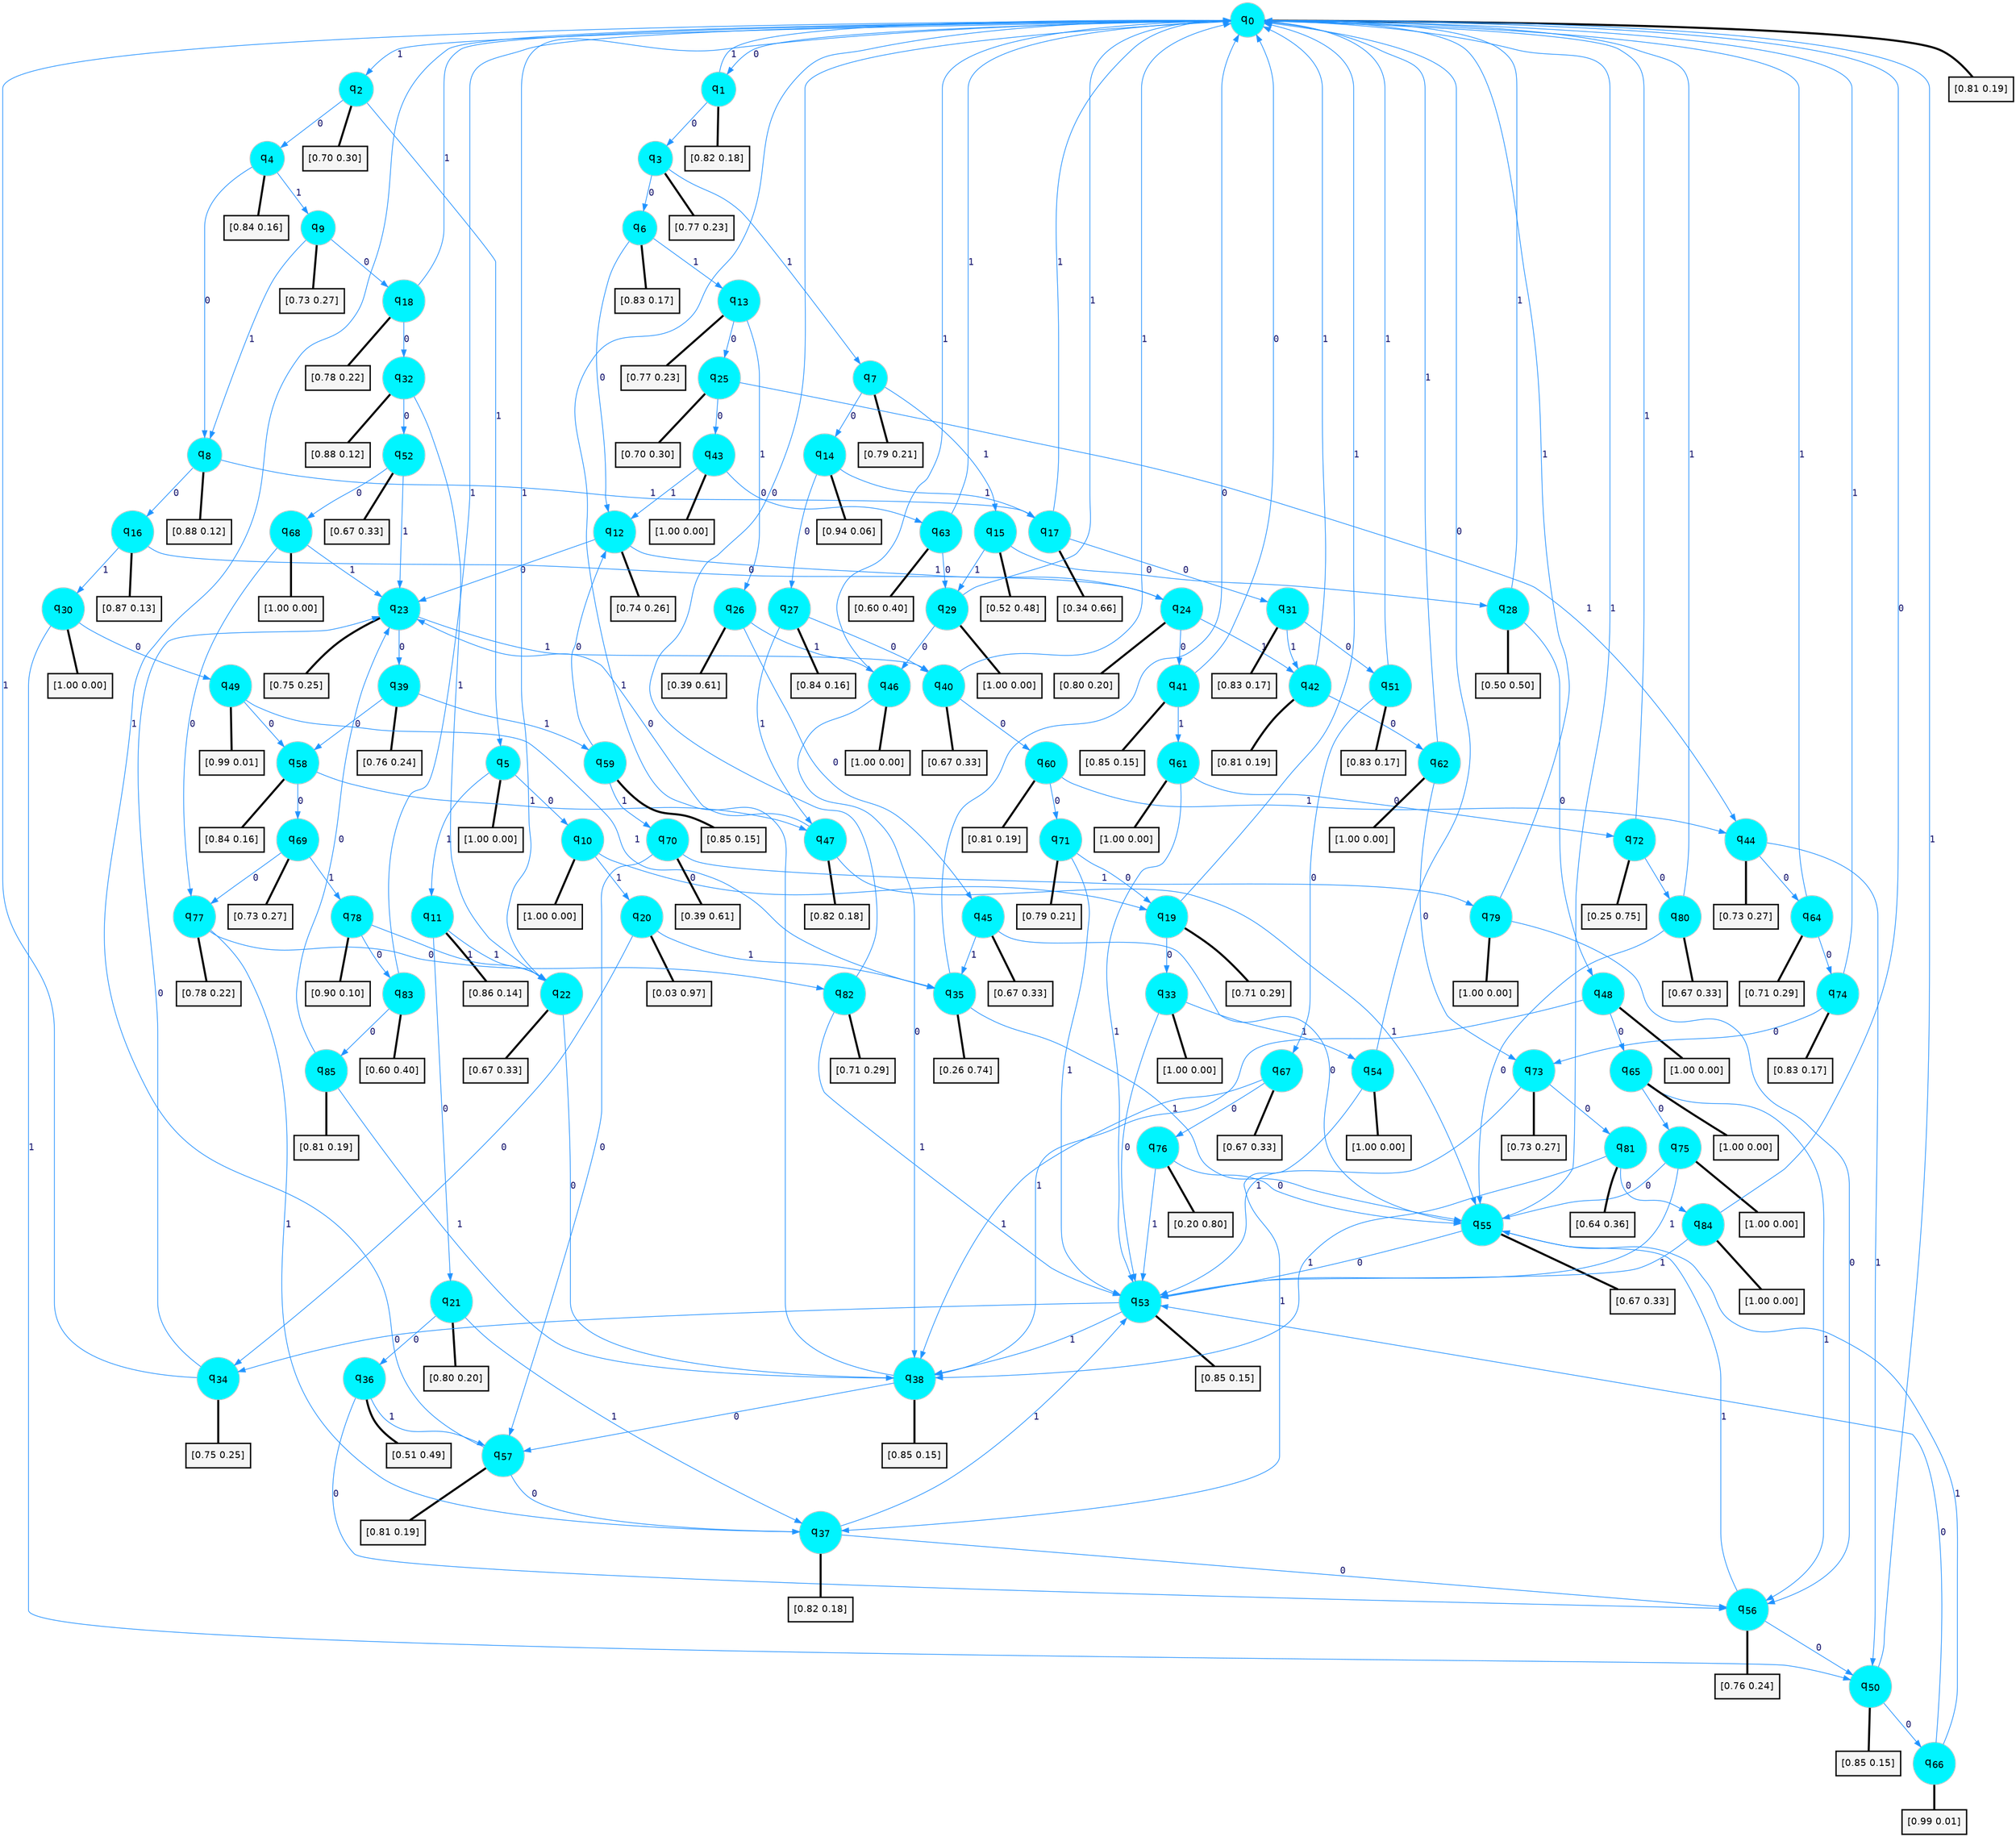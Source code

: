 digraph G {
graph [
bgcolor=transparent, dpi=300, rankdir=TD, size="40,25"];
node [
color=gray, fillcolor=turquoise1, fontcolor=black, fontname=Helvetica, fontsize=16, fontweight=bold, shape=circle, style=filled];
edge [
arrowsize=1, color=dodgerblue1, fontcolor=midnightblue, fontname=courier, fontweight=bold, penwidth=1, style=solid, weight=20];
0[label=<q<SUB>0</SUB>>];
1[label=<q<SUB>1</SUB>>];
2[label=<q<SUB>2</SUB>>];
3[label=<q<SUB>3</SUB>>];
4[label=<q<SUB>4</SUB>>];
5[label=<q<SUB>5</SUB>>];
6[label=<q<SUB>6</SUB>>];
7[label=<q<SUB>7</SUB>>];
8[label=<q<SUB>8</SUB>>];
9[label=<q<SUB>9</SUB>>];
10[label=<q<SUB>10</SUB>>];
11[label=<q<SUB>11</SUB>>];
12[label=<q<SUB>12</SUB>>];
13[label=<q<SUB>13</SUB>>];
14[label=<q<SUB>14</SUB>>];
15[label=<q<SUB>15</SUB>>];
16[label=<q<SUB>16</SUB>>];
17[label=<q<SUB>17</SUB>>];
18[label=<q<SUB>18</SUB>>];
19[label=<q<SUB>19</SUB>>];
20[label=<q<SUB>20</SUB>>];
21[label=<q<SUB>21</SUB>>];
22[label=<q<SUB>22</SUB>>];
23[label=<q<SUB>23</SUB>>];
24[label=<q<SUB>24</SUB>>];
25[label=<q<SUB>25</SUB>>];
26[label=<q<SUB>26</SUB>>];
27[label=<q<SUB>27</SUB>>];
28[label=<q<SUB>28</SUB>>];
29[label=<q<SUB>29</SUB>>];
30[label=<q<SUB>30</SUB>>];
31[label=<q<SUB>31</SUB>>];
32[label=<q<SUB>32</SUB>>];
33[label=<q<SUB>33</SUB>>];
34[label=<q<SUB>34</SUB>>];
35[label=<q<SUB>35</SUB>>];
36[label=<q<SUB>36</SUB>>];
37[label=<q<SUB>37</SUB>>];
38[label=<q<SUB>38</SUB>>];
39[label=<q<SUB>39</SUB>>];
40[label=<q<SUB>40</SUB>>];
41[label=<q<SUB>41</SUB>>];
42[label=<q<SUB>42</SUB>>];
43[label=<q<SUB>43</SUB>>];
44[label=<q<SUB>44</SUB>>];
45[label=<q<SUB>45</SUB>>];
46[label=<q<SUB>46</SUB>>];
47[label=<q<SUB>47</SUB>>];
48[label=<q<SUB>48</SUB>>];
49[label=<q<SUB>49</SUB>>];
50[label=<q<SUB>50</SUB>>];
51[label=<q<SUB>51</SUB>>];
52[label=<q<SUB>52</SUB>>];
53[label=<q<SUB>53</SUB>>];
54[label=<q<SUB>54</SUB>>];
55[label=<q<SUB>55</SUB>>];
56[label=<q<SUB>56</SUB>>];
57[label=<q<SUB>57</SUB>>];
58[label=<q<SUB>58</SUB>>];
59[label=<q<SUB>59</SUB>>];
60[label=<q<SUB>60</SUB>>];
61[label=<q<SUB>61</SUB>>];
62[label=<q<SUB>62</SUB>>];
63[label=<q<SUB>63</SUB>>];
64[label=<q<SUB>64</SUB>>];
65[label=<q<SUB>65</SUB>>];
66[label=<q<SUB>66</SUB>>];
67[label=<q<SUB>67</SUB>>];
68[label=<q<SUB>68</SUB>>];
69[label=<q<SUB>69</SUB>>];
70[label=<q<SUB>70</SUB>>];
71[label=<q<SUB>71</SUB>>];
72[label=<q<SUB>72</SUB>>];
73[label=<q<SUB>73</SUB>>];
74[label=<q<SUB>74</SUB>>];
75[label=<q<SUB>75</SUB>>];
76[label=<q<SUB>76</SUB>>];
77[label=<q<SUB>77</SUB>>];
78[label=<q<SUB>78</SUB>>];
79[label=<q<SUB>79</SUB>>];
80[label=<q<SUB>80</SUB>>];
81[label=<q<SUB>81</SUB>>];
82[label=<q<SUB>82</SUB>>];
83[label=<q<SUB>83</SUB>>];
84[label=<q<SUB>84</SUB>>];
85[label=<q<SUB>85</SUB>>];
86[label="[0.81 0.19]", shape=box,fontcolor=black, fontname=Helvetica, fontsize=14, penwidth=2, fillcolor=whitesmoke,color=black];
87[label="[0.82 0.18]", shape=box,fontcolor=black, fontname=Helvetica, fontsize=14, penwidth=2, fillcolor=whitesmoke,color=black];
88[label="[0.70 0.30]", shape=box,fontcolor=black, fontname=Helvetica, fontsize=14, penwidth=2, fillcolor=whitesmoke,color=black];
89[label="[0.77 0.23]", shape=box,fontcolor=black, fontname=Helvetica, fontsize=14, penwidth=2, fillcolor=whitesmoke,color=black];
90[label="[0.84 0.16]", shape=box,fontcolor=black, fontname=Helvetica, fontsize=14, penwidth=2, fillcolor=whitesmoke,color=black];
91[label="[1.00 0.00]", shape=box,fontcolor=black, fontname=Helvetica, fontsize=14, penwidth=2, fillcolor=whitesmoke,color=black];
92[label="[0.83 0.17]", shape=box,fontcolor=black, fontname=Helvetica, fontsize=14, penwidth=2, fillcolor=whitesmoke,color=black];
93[label="[0.79 0.21]", shape=box,fontcolor=black, fontname=Helvetica, fontsize=14, penwidth=2, fillcolor=whitesmoke,color=black];
94[label="[0.88 0.12]", shape=box,fontcolor=black, fontname=Helvetica, fontsize=14, penwidth=2, fillcolor=whitesmoke,color=black];
95[label="[0.73 0.27]", shape=box,fontcolor=black, fontname=Helvetica, fontsize=14, penwidth=2, fillcolor=whitesmoke,color=black];
96[label="[1.00 0.00]", shape=box,fontcolor=black, fontname=Helvetica, fontsize=14, penwidth=2, fillcolor=whitesmoke,color=black];
97[label="[0.86 0.14]", shape=box,fontcolor=black, fontname=Helvetica, fontsize=14, penwidth=2, fillcolor=whitesmoke,color=black];
98[label="[0.74 0.26]", shape=box,fontcolor=black, fontname=Helvetica, fontsize=14, penwidth=2, fillcolor=whitesmoke,color=black];
99[label="[0.77 0.23]", shape=box,fontcolor=black, fontname=Helvetica, fontsize=14, penwidth=2, fillcolor=whitesmoke,color=black];
100[label="[0.94 0.06]", shape=box,fontcolor=black, fontname=Helvetica, fontsize=14, penwidth=2, fillcolor=whitesmoke,color=black];
101[label="[0.52 0.48]", shape=box,fontcolor=black, fontname=Helvetica, fontsize=14, penwidth=2, fillcolor=whitesmoke,color=black];
102[label="[0.87 0.13]", shape=box,fontcolor=black, fontname=Helvetica, fontsize=14, penwidth=2, fillcolor=whitesmoke,color=black];
103[label="[0.34 0.66]", shape=box,fontcolor=black, fontname=Helvetica, fontsize=14, penwidth=2, fillcolor=whitesmoke,color=black];
104[label="[0.78 0.22]", shape=box,fontcolor=black, fontname=Helvetica, fontsize=14, penwidth=2, fillcolor=whitesmoke,color=black];
105[label="[0.71 0.29]", shape=box,fontcolor=black, fontname=Helvetica, fontsize=14, penwidth=2, fillcolor=whitesmoke,color=black];
106[label="[0.03 0.97]", shape=box,fontcolor=black, fontname=Helvetica, fontsize=14, penwidth=2, fillcolor=whitesmoke,color=black];
107[label="[0.80 0.20]", shape=box,fontcolor=black, fontname=Helvetica, fontsize=14, penwidth=2, fillcolor=whitesmoke,color=black];
108[label="[0.67 0.33]", shape=box,fontcolor=black, fontname=Helvetica, fontsize=14, penwidth=2, fillcolor=whitesmoke,color=black];
109[label="[0.75 0.25]", shape=box,fontcolor=black, fontname=Helvetica, fontsize=14, penwidth=2, fillcolor=whitesmoke,color=black];
110[label="[0.80 0.20]", shape=box,fontcolor=black, fontname=Helvetica, fontsize=14, penwidth=2, fillcolor=whitesmoke,color=black];
111[label="[0.70 0.30]", shape=box,fontcolor=black, fontname=Helvetica, fontsize=14, penwidth=2, fillcolor=whitesmoke,color=black];
112[label="[0.39 0.61]", shape=box,fontcolor=black, fontname=Helvetica, fontsize=14, penwidth=2, fillcolor=whitesmoke,color=black];
113[label="[0.84 0.16]", shape=box,fontcolor=black, fontname=Helvetica, fontsize=14, penwidth=2, fillcolor=whitesmoke,color=black];
114[label="[0.50 0.50]", shape=box,fontcolor=black, fontname=Helvetica, fontsize=14, penwidth=2, fillcolor=whitesmoke,color=black];
115[label="[1.00 0.00]", shape=box,fontcolor=black, fontname=Helvetica, fontsize=14, penwidth=2, fillcolor=whitesmoke,color=black];
116[label="[1.00 0.00]", shape=box,fontcolor=black, fontname=Helvetica, fontsize=14, penwidth=2, fillcolor=whitesmoke,color=black];
117[label="[0.83 0.17]", shape=box,fontcolor=black, fontname=Helvetica, fontsize=14, penwidth=2, fillcolor=whitesmoke,color=black];
118[label="[0.88 0.12]", shape=box,fontcolor=black, fontname=Helvetica, fontsize=14, penwidth=2, fillcolor=whitesmoke,color=black];
119[label="[1.00 0.00]", shape=box,fontcolor=black, fontname=Helvetica, fontsize=14, penwidth=2, fillcolor=whitesmoke,color=black];
120[label="[0.75 0.25]", shape=box,fontcolor=black, fontname=Helvetica, fontsize=14, penwidth=2, fillcolor=whitesmoke,color=black];
121[label="[0.26 0.74]", shape=box,fontcolor=black, fontname=Helvetica, fontsize=14, penwidth=2, fillcolor=whitesmoke,color=black];
122[label="[0.51 0.49]", shape=box,fontcolor=black, fontname=Helvetica, fontsize=14, penwidth=2, fillcolor=whitesmoke,color=black];
123[label="[0.82 0.18]", shape=box,fontcolor=black, fontname=Helvetica, fontsize=14, penwidth=2, fillcolor=whitesmoke,color=black];
124[label="[0.85 0.15]", shape=box,fontcolor=black, fontname=Helvetica, fontsize=14, penwidth=2, fillcolor=whitesmoke,color=black];
125[label="[0.76 0.24]", shape=box,fontcolor=black, fontname=Helvetica, fontsize=14, penwidth=2, fillcolor=whitesmoke,color=black];
126[label="[0.67 0.33]", shape=box,fontcolor=black, fontname=Helvetica, fontsize=14, penwidth=2, fillcolor=whitesmoke,color=black];
127[label="[0.85 0.15]", shape=box,fontcolor=black, fontname=Helvetica, fontsize=14, penwidth=2, fillcolor=whitesmoke,color=black];
128[label="[0.81 0.19]", shape=box,fontcolor=black, fontname=Helvetica, fontsize=14, penwidth=2, fillcolor=whitesmoke,color=black];
129[label="[1.00 0.00]", shape=box,fontcolor=black, fontname=Helvetica, fontsize=14, penwidth=2, fillcolor=whitesmoke,color=black];
130[label="[0.73 0.27]", shape=box,fontcolor=black, fontname=Helvetica, fontsize=14, penwidth=2, fillcolor=whitesmoke,color=black];
131[label="[0.67 0.33]", shape=box,fontcolor=black, fontname=Helvetica, fontsize=14, penwidth=2, fillcolor=whitesmoke,color=black];
132[label="[1.00 0.00]", shape=box,fontcolor=black, fontname=Helvetica, fontsize=14, penwidth=2, fillcolor=whitesmoke,color=black];
133[label="[0.82 0.18]", shape=box,fontcolor=black, fontname=Helvetica, fontsize=14, penwidth=2, fillcolor=whitesmoke,color=black];
134[label="[1.00 0.00]", shape=box,fontcolor=black, fontname=Helvetica, fontsize=14, penwidth=2, fillcolor=whitesmoke,color=black];
135[label="[0.99 0.01]", shape=box,fontcolor=black, fontname=Helvetica, fontsize=14, penwidth=2, fillcolor=whitesmoke,color=black];
136[label="[0.85 0.15]", shape=box,fontcolor=black, fontname=Helvetica, fontsize=14, penwidth=2, fillcolor=whitesmoke,color=black];
137[label="[0.83 0.17]", shape=box,fontcolor=black, fontname=Helvetica, fontsize=14, penwidth=2, fillcolor=whitesmoke,color=black];
138[label="[0.67 0.33]", shape=box,fontcolor=black, fontname=Helvetica, fontsize=14, penwidth=2, fillcolor=whitesmoke,color=black];
139[label="[0.85 0.15]", shape=box,fontcolor=black, fontname=Helvetica, fontsize=14, penwidth=2, fillcolor=whitesmoke,color=black];
140[label="[1.00 0.00]", shape=box,fontcolor=black, fontname=Helvetica, fontsize=14, penwidth=2, fillcolor=whitesmoke,color=black];
141[label="[0.67 0.33]", shape=box,fontcolor=black, fontname=Helvetica, fontsize=14, penwidth=2, fillcolor=whitesmoke,color=black];
142[label="[0.76 0.24]", shape=box,fontcolor=black, fontname=Helvetica, fontsize=14, penwidth=2, fillcolor=whitesmoke,color=black];
143[label="[0.81 0.19]", shape=box,fontcolor=black, fontname=Helvetica, fontsize=14, penwidth=2, fillcolor=whitesmoke,color=black];
144[label="[0.84 0.16]", shape=box,fontcolor=black, fontname=Helvetica, fontsize=14, penwidth=2, fillcolor=whitesmoke,color=black];
145[label="[0.85 0.15]", shape=box,fontcolor=black, fontname=Helvetica, fontsize=14, penwidth=2, fillcolor=whitesmoke,color=black];
146[label="[0.81 0.19]", shape=box,fontcolor=black, fontname=Helvetica, fontsize=14, penwidth=2, fillcolor=whitesmoke,color=black];
147[label="[1.00 0.00]", shape=box,fontcolor=black, fontname=Helvetica, fontsize=14, penwidth=2, fillcolor=whitesmoke,color=black];
148[label="[1.00 0.00]", shape=box,fontcolor=black, fontname=Helvetica, fontsize=14, penwidth=2, fillcolor=whitesmoke,color=black];
149[label="[0.60 0.40]", shape=box,fontcolor=black, fontname=Helvetica, fontsize=14, penwidth=2, fillcolor=whitesmoke,color=black];
150[label="[0.71 0.29]", shape=box,fontcolor=black, fontname=Helvetica, fontsize=14, penwidth=2, fillcolor=whitesmoke,color=black];
151[label="[1.00 0.00]", shape=box,fontcolor=black, fontname=Helvetica, fontsize=14, penwidth=2, fillcolor=whitesmoke,color=black];
152[label="[0.99 0.01]", shape=box,fontcolor=black, fontname=Helvetica, fontsize=14, penwidth=2, fillcolor=whitesmoke,color=black];
153[label="[0.67 0.33]", shape=box,fontcolor=black, fontname=Helvetica, fontsize=14, penwidth=2, fillcolor=whitesmoke,color=black];
154[label="[1.00 0.00]", shape=box,fontcolor=black, fontname=Helvetica, fontsize=14, penwidth=2, fillcolor=whitesmoke,color=black];
155[label="[0.73 0.27]", shape=box,fontcolor=black, fontname=Helvetica, fontsize=14, penwidth=2, fillcolor=whitesmoke,color=black];
156[label="[0.39 0.61]", shape=box,fontcolor=black, fontname=Helvetica, fontsize=14, penwidth=2, fillcolor=whitesmoke,color=black];
157[label="[0.79 0.21]", shape=box,fontcolor=black, fontname=Helvetica, fontsize=14, penwidth=2, fillcolor=whitesmoke,color=black];
158[label="[0.25 0.75]", shape=box,fontcolor=black, fontname=Helvetica, fontsize=14, penwidth=2, fillcolor=whitesmoke,color=black];
159[label="[0.73 0.27]", shape=box,fontcolor=black, fontname=Helvetica, fontsize=14, penwidth=2, fillcolor=whitesmoke,color=black];
160[label="[0.83 0.17]", shape=box,fontcolor=black, fontname=Helvetica, fontsize=14, penwidth=2, fillcolor=whitesmoke,color=black];
161[label="[1.00 0.00]", shape=box,fontcolor=black, fontname=Helvetica, fontsize=14, penwidth=2, fillcolor=whitesmoke,color=black];
162[label="[0.20 0.80]", shape=box,fontcolor=black, fontname=Helvetica, fontsize=14, penwidth=2, fillcolor=whitesmoke,color=black];
163[label="[0.78 0.22]", shape=box,fontcolor=black, fontname=Helvetica, fontsize=14, penwidth=2, fillcolor=whitesmoke,color=black];
164[label="[0.90 0.10]", shape=box,fontcolor=black, fontname=Helvetica, fontsize=14, penwidth=2, fillcolor=whitesmoke,color=black];
165[label="[1.00 0.00]", shape=box,fontcolor=black, fontname=Helvetica, fontsize=14, penwidth=2, fillcolor=whitesmoke,color=black];
166[label="[0.67 0.33]", shape=box,fontcolor=black, fontname=Helvetica, fontsize=14, penwidth=2, fillcolor=whitesmoke,color=black];
167[label="[0.64 0.36]", shape=box,fontcolor=black, fontname=Helvetica, fontsize=14, penwidth=2, fillcolor=whitesmoke,color=black];
168[label="[0.71 0.29]", shape=box,fontcolor=black, fontname=Helvetica, fontsize=14, penwidth=2, fillcolor=whitesmoke,color=black];
169[label="[0.60 0.40]", shape=box,fontcolor=black, fontname=Helvetica, fontsize=14, penwidth=2, fillcolor=whitesmoke,color=black];
170[label="[1.00 0.00]", shape=box,fontcolor=black, fontname=Helvetica, fontsize=14, penwidth=2, fillcolor=whitesmoke,color=black];
171[label="[0.81 0.19]", shape=box,fontcolor=black, fontname=Helvetica, fontsize=14, penwidth=2, fillcolor=whitesmoke,color=black];
0->1 [label=0];
0->2 [label=1];
0->86 [arrowhead=none, penwidth=3,color=black];
1->3 [label=0];
1->0 [label=1];
1->87 [arrowhead=none, penwidth=3,color=black];
2->4 [label=0];
2->5 [label=1];
2->88 [arrowhead=none, penwidth=3,color=black];
3->6 [label=0];
3->7 [label=1];
3->89 [arrowhead=none, penwidth=3,color=black];
4->8 [label=0];
4->9 [label=1];
4->90 [arrowhead=none, penwidth=3,color=black];
5->10 [label=0];
5->11 [label=1];
5->91 [arrowhead=none, penwidth=3,color=black];
6->12 [label=0];
6->13 [label=1];
6->92 [arrowhead=none, penwidth=3,color=black];
7->14 [label=0];
7->15 [label=1];
7->93 [arrowhead=none, penwidth=3,color=black];
8->16 [label=0];
8->17 [label=1];
8->94 [arrowhead=none, penwidth=3,color=black];
9->18 [label=0];
9->8 [label=1];
9->95 [arrowhead=none, penwidth=3,color=black];
10->19 [label=0];
10->20 [label=1];
10->96 [arrowhead=none, penwidth=3,color=black];
11->21 [label=0];
11->22 [label=1];
11->97 [arrowhead=none, penwidth=3,color=black];
12->23 [label=0];
12->24 [label=1];
12->98 [arrowhead=none, penwidth=3,color=black];
13->25 [label=0];
13->26 [label=1];
13->99 [arrowhead=none, penwidth=3,color=black];
14->27 [label=0];
14->17 [label=1];
14->100 [arrowhead=none, penwidth=3,color=black];
15->28 [label=0];
15->29 [label=1];
15->101 [arrowhead=none, penwidth=3,color=black];
16->24 [label=0];
16->30 [label=1];
16->102 [arrowhead=none, penwidth=3,color=black];
17->31 [label=0];
17->0 [label=1];
17->103 [arrowhead=none, penwidth=3,color=black];
18->32 [label=0];
18->0 [label=1];
18->104 [arrowhead=none, penwidth=3,color=black];
19->33 [label=0];
19->0 [label=1];
19->105 [arrowhead=none, penwidth=3,color=black];
20->34 [label=0];
20->35 [label=1];
20->106 [arrowhead=none, penwidth=3,color=black];
21->36 [label=0];
21->37 [label=1];
21->107 [arrowhead=none, penwidth=3,color=black];
22->38 [label=0];
22->0 [label=1];
22->108 [arrowhead=none, penwidth=3,color=black];
23->39 [label=0];
23->40 [label=1];
23->109 [arrowhead=none, penwidth=3,color=black];
24->41 [label=0];
24->42 [label=1];
24->110 [arrowhead=none, penwidth=3,color=black];
25->43 [label=0];
25->44 [label=1];
25->111 [arrowhead=none, penwidth=3,color=black];
26->45 [label=0];
26->46 [label=1];
26->112 [arrowhead=none, penwidth=3,color=black];
27->40 [label=0];
27->47 [label=1];
27->113 [arrowhead=none, penwidth=3,color=black];
28->48 [label=0];
28->0 [label=1];
28->114 [arrowhead=none, penwidth=3,color=black];
29->46 [label=0];
29->0 [label=1];
29->115 [arrowhead=none, penwidth=3,color=black];
30->49 [label=0];
30->50 [label=1];
30->116 [arrowhead=none, penwidth=3,color=black];
31->51 [label=0];
31->42 [label=1];
31->117 [arrowhead=none, penwidth=3,color=black];
32->52 [label=0];
32->22 [label=1];
32->118 [arrowhead=none, penwidth=3,color=black];
33->53 [label=0];
33->54 [label=1];
33->119 [arrowhead=none, penwidth=3,color=black];
34->23 [label=0];
34->0 [label=1];
34->120 [arrowhead=none, penwidth=3,color=black];
35->0 [label=0];
35->55 [label=1];
35->121 [arrowhead=none, penwidth=3,color=black];
36->56 [label=0];
36->57 [label=1];
36->122 [arrowhead=none, penwidth=3,color=black];
37->56 [label=0];
37->53 [label=1];
37->123 [arrowhead=none, penwidth=3,color=black];
38->57 [label=0];
38->0 [label=1];
38->124 [arrowhead=none, penwidth=3,color=black];
39->58 [label=0];
39->59 [label=1];
39->125 [arrowhead=none, penwidth=3,color=black];
40->60 [label=0];
40->0 [label=1];
40->126 [arrowhead=none, penwidth=3,color=black];
41->0 [label=0];
41->61 [label=1];
41->127 [arrowhead=none, penwidth=3,color=black];
42->62 [label=0];
42->0 [label=1];
42->128 [arrowhead=none, penwidth=3,color=black];
43->63 [label=0];
43->12 [label=1];
43->129 [arrowhead=none, penwidth=3,color=black];
44->64 [label=0];
44->50 [label=1];
44->130 [arrowhead=none, penwidth=3,color=black];
45->55 [label=0];
45->35 [label=1];
45->131 [arrowhead=none, penwidth=3,color=black];
46->38 [label=0];
46->0 [label=1];
46->132 [arrowhead=none, penwidth=3,color=black];
47->23 [label=0];
47->55 [label=1];
47->133 [arrowhead=none, penwidth=3,color=black];
48->65 [label=0];
48->38 [label=1];
48->134 [arrowhead=none, penwidth=3,color=black];
49->58 [label=0];
49->35 [label=1];
49->135 [arrowhead=none, penwidth=3,color=black];
50->66 [label=0];
50->0 [label=1];
50->136 [arrowhead=none, penwidth=3,color=black];
51->67 [label=0];
51->0 [label=1];
51->137 [arrowhead=none, penwidth=3,color=black];
52->68 [label=0];
52->23 [label=1];
52->138 [arrowhead=none, penwidth=3,color=black];
53->34 [label=0];
53->38 [label=1];
53->139 [arrowhead=none, penwidth=3,color=black];
54->0 [label=0];
54->37 [label=1];
54->140 [arrowhead=none, penwidth=3,color=black];
55->53 [label=0];
55->0 [label=1];
55->141 [arrowhead=none, penwidth=3,color=black];
56->50 [label=0];
56->55 [label=1];
56->142 [arrowhead=none, penwidth=3,color=black];
57->37 [label=0];
57->0 [label=1];
57->143 [arrowhead=none, penwidth=3,color=black];
58->69 [label=0];
58->47 [label=1];
58->144 [arrowhead=none, penwidth=3,color=black];
59->12 [label=0];
59->70 [label=1];
59->145 [arrowhead=none, penwidth=3,color=black];
60->71 [label=0];
60->44 [label=1];
60->146 [arrowhead=none, penwidth=3,color=black];
61->72 [label=0];
61->53 [label=1];
61->147 [arrowhead=none, penwidth=3,color=black];
62->73 [label=0];
62->0 [label=1];
62->148 [arrowhead=none, penwidth=3,color=black];
63->29 [label=0];
63->0 [label=1];
63->149 [arrowhead=none, penwidth=3,color=black];
64->74 [label=0];
64->0 [label=1];
64->150 [arrowhead=none, penwidth=3,color=black];
65->75 [label=0];
65->56 [label=1];
65->151 [arrowhead=none, penwidth=3,color=black];
66->53 [label=0];
66->55 [label=1];
66->152 [arrowhead=none, penwidth=3,color=black];
67->76 [label=0];
67->38 [label=1];
67->153 [arrowhead=none, penwidth=3,color=black];
68->77 [label=0];
68->23 [label=1];
68->154 [arrowhead=none, penwidth=3,color=black];
69->77 [label=0];
69->78 [label=1];
69->155 [arrowhead=none, penwidth=3,color=black];
70->57 [label=0];
70->79 [label=1];
70->156 [arrowhead=none, penwidth=3,color=black];
71->19 [label=0];
71->53 [label=1];
71->157 [arrowhead=none, penwidth=3,color=black];
72->80 [label=0];
72->0 [label=1];
72->158 [arrowhead=none, penwidth=3,color=black];
73->81 [label=0];
73->53 [label=1];
73->159 [arrowhead=none, penwidth=3,color=black];
74->73 [label=0];
74->0 [label=1];
74->160 [arrowhead=none, penwidth=3,color=black];
75->55 [label=0];
75->53 [label=1];
75->161 [arrowhead=none, penwidth=3,color=black];
76->55 [label=0];
76->53 [label=1];
76->162 [arrowhead=none, penwidth=3,color=black];
77->82 [label=0];
77->37 [label=1];
77->163 [arrowhead=none, penwidth=3,color=black];
78->83 [label=0];
78->22 [label=1];
78->164 [arrowhead=none, penwidth=3,color=black];
79->56 [label=0];
79->0 [label=1];
79->165 [arrowhead=none, penwidth=3,color=black];
80->55 [label=0];
80->0 [label=1];
80->166 [arrowhead=none, penwidth=3,color=black];
81->84 [label=0];
81->38 [label=1];
81->167 [arrowhead=none, penwidth=3,color=black];
82->0 [label=0];
82->53 [label=1];
82->168 [arrowhead=none, penwidth=3,color=black];
83->85 [label=0];
83->0 [label=1];
83->169 [arrowhead=none, penwidth=3,color=black];
84->0 [label=0];
84->53 [label=1];
84->170 [arrowhead=none, penwidth=3,color=black];
85->23 [label=0];
85->38 [label=1];
85->171 [arrowhead=none, penwidth=3,color=black];
}
